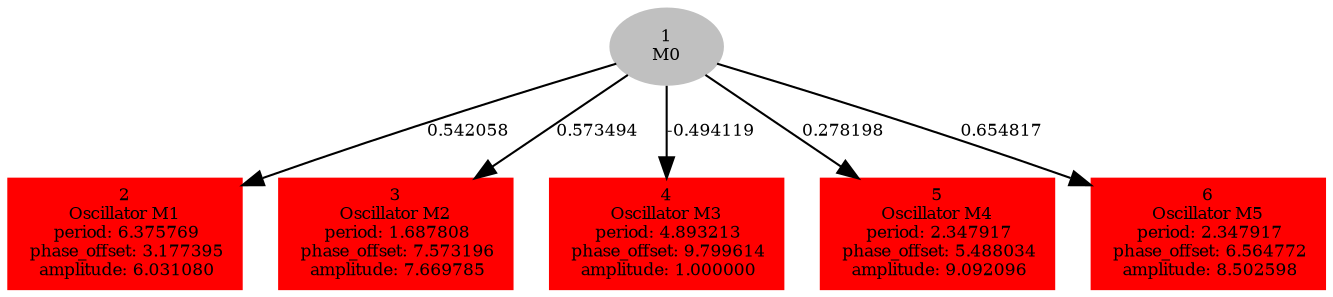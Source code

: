  digraph g{ forcelabels=true;
1[label=<1<BR/>M0>,color="grey",style=filled,fontsize=8];
2 [label=<2<BR />Oscillator M1<BR /> period: 6.375769<BR /> phase_offset: 3.177395<BR /> amplitude: 6.031080>, shape=box,color=red,style=filled,fontsize=8];3 [label=<3<BR />Oscillator M2<BR /> period: 1.687808<BR /> phase_offset: 7.573196<BR /> amplitude: 7.669785>, shape=box,color=red,style=filled,fontsize=8];4 [label=<4<BR />Oscillator M3<BR /> period: 4.893213<BR /> phase_offset: 9.799614<BR /> amplitude: 1.000000>, shape=box,color=red,style=filled,fontsize=8];5 [label=<5<BR />Oscillator M4<BR /> period: 2.347917<BR /> phase_offset: 5.488034<BR /> amplitude: 9.092096>, shape=box,color=red,style=filled,fontsize=8];6 [label=<6<BR />Oscillator M5<BR /> period: 2.347917<BR /> phase_offset: 6.564772<BR /> amplitude: 8.502598>, shape=box,color=red,style=filled,fontsize=8];1 -> 2[label="0.542058 ",fontsize="8"];
1 -> 3[label="0.573494 ",fontsize="8"];
1 -> 4[label="-0.494119 ",fontsize="8"];
1 -> 5[label="0.278198 ",fontsize="8"];
1 -> 6[label="0.654817 ",fontsize="8"];
 }
